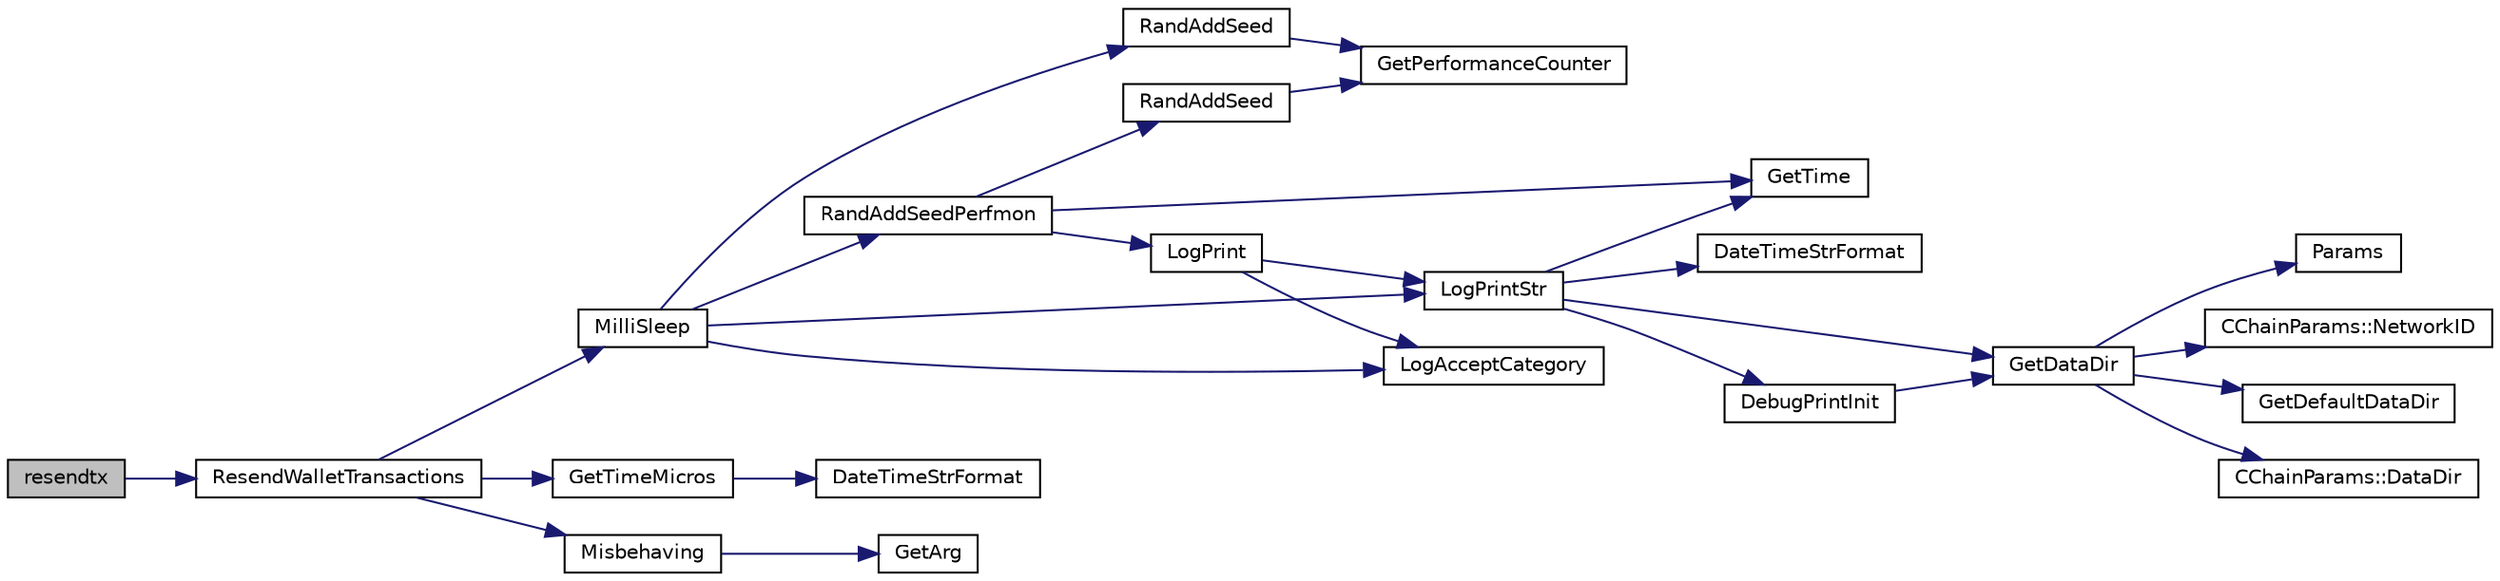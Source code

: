digraph "resendtx"
{
  edge [fontname="Helvetica",fontsize="10",labelfontname="Helvetica",labelfontsize="10"];
  node [fontname="Helvetica",fontsize="10",shape=record];
  rankdir="LR";
  Node1363 [label="resendtx",height=0.2,width=0.4,color="black", fillcolor="grey75", style="filled", fontcolor="black"];
  Node1363 -> Node1364 [color="midnightblue",fontsize="10",style="solid",fontname="Helvetica"];
  Node1364 [label="ResendWalletTransactions",height=0.2,width=0.4,color="black", fillcolor="white", style="filled",URL="$df/d0a/main_8cpp.html#ac15123f662a13528a4ef95ddbd952bee",tooltip="Ask wallets to resend their transactions. "];
  Node1364 -> Node1365 [color="midnightblue",fontsize="10",style="solid",fontname="Helvetica"];
  Node1365 [label="MilliSleep",height=0.2,width=0.4,color="black", fillcolor="white", style="filled",URL="$d8/d3c/util_8h.html#ac635182d3e845eda4af4fa5ab31609da"];
  Node1365 -> Node1366 [color="midnightblue",fontsize="10",style="solid",fontname="Helvetica"];
  Node1366 [label="RandAddSeed",height=0.2,width=0.4,color="black", fillcolor="white", style="filled",URL="$d8/d3c/util_8h.html#ab699fbdf803610a4e2060fd87787f7e0"];
  Node1366 -> Node1367 [color="midnightblue",fontsize="10",style="solid",fontname="Helvetica"];
  Node1367 [label="GetPerformanceCounter",height=0.2,width=0.4,color="black", fillcolor="white", style="filled",URL="$d8/d3c/util_8h.html#acd4d9988b9bb3f31fddf72a34b2bc37f"];
  Node1365 -> Node1368 [color="midnightblue",fontsize="10",style="solid",fontname="Helvetica"];
  Node1368 [label="RandAddSeedPerfmon",height=0.2,width=0.4,color="black", fillcolor="white", style="filled",URL="$d8/d3c/util_8h.html#a786af12a87491f8dc24351d93b9833b6"];
  Node1368 -> Node1369 [color="midnightblue",fontsize="10",style="solid",fontname="Helvetica"];
  Node1369 [label="RandAddSeed",height=0.2,width=0.4,color="black", fillcolor="white", style="filled",URL="$df/d2d/util_8cpp.html#ab699fbdf803610a4e2060fd87787f7e0"];
  Node1369 -> Node1367 [color="midnightblue",fontsize="10",style="solid",fontname="Helvetica"];
  Node1368 -> Node1370 [color="midnightblue",fontsize="10",style="solid",fontname="Helvetica"];
  Node1370 [label="GetTime",height=0.2,width=0.4,color="black", fillcolor="white", style="filled",URL="$df/d2d/util_8cpp.html#a46fac5fba8ba905b5f9acb364f5d8c6f"];
  Node1368 -> Node1371 [color="midnightblue",fontsize="10",style="solid",fontname="Helvetica"];
  Node1371 [label="LogPrint",height=0.2,width=0.4,color="black", fillcolor="white", style="filled",URL="$d8/d3c/util_8h.html#aab1f837a2366f424bdc996fdf6352171"];
  Node1371 -> Node1372 [color="midnightblue",fontsize="10",style="solid",fontname="Helvetica"];
  Node1372 [label="LogAcceptCategory",height=0.2,width=0.4,color="black", fillcolor="white", style="filled",URL="$d8/d3c/util_8h.html#a343d2a13efe00125f78d25dafb0a8d98"];
  Node1371 -> Node1373 [color="midnightblue",fontsize="10",style="solid",fontname="Helvetica"];
  Node1373 [label="LogPrintStr",height=0.2,width=0.4,color="black", fillcolor="white", style="filled",URL="$d8/d3c/util_8h.html#afd4c3002b2797c0560adddb6af3ca1da"];
  Node1373 -> Node1374 [color="midnightblue",fontsize="10",style="solid",fontname="Helvetica"];
  Node1374 [label="DebugPrintInit",height=0.2,width=0.4,color="black", fillcolor="white", style="filled",URL="$df/d2d/util_8cpp.html#a751ff5f21d880737811136b5e0bcea12"];
  Node1374 -> Node1375 [color="midnightblue",fontsize="10",style="solid",fontname="Helvetica"];
  Node1375 [label="GetDataDir",height=0.2,width=0.4,color="black", fillcolor="white", style="filled",URL="$df/d2d/util_8cpp.html#ab83866a054745d4b30a3948a1b44beba"];
  Node1375 -> Node1376 [color="midnightblue",fontsize="10",style="solid",fontname="Helvetica"];
  Node1376 [label="Params",height=0.2,width=0.4,color="black", fillcolor="white", style="filled",URL="$df/dbf/chainparams_8cpp.html#ace5c5b706d71a324a417dd2db394fd4a",tooltip="Return the currently selected parameters. "];
  Node1375 -> Node1377 [color="midnightblue",fontsize="10",style="solid",fontname="Helvetica"];
  Node1377 [label="CChainParams::NetworkID",height=0.2,width=0.4,color="black", fillcolor="white", style="filled",URL="$d1/d4f/class_c_chain_params.html#a90dc493ec0c0325c98c3ac06eb99862b"];
  Node1375 -> Node1378 [color="midnightblue",fontsize="10",style="solid",fontname="Helvetica"];
  Node1378 [label="GetDefaultDataDir",height=0.2,width=0.4,color="black", fillcolor="white", style="filled",URL="$df/d2d/util_8cpp.html#ab272995de020a3bcbf743be630e485c6"];
  Node1375 -> Node1379 [color="midnightblue",fontsize="10",style="solid",fontname="Helvetica"];
  Node1379 [label="CChainParams::DataDir",height=0.2,width=0.4,color="black", fillcolor="white", style="filled",URL="$d1/d4f/class_c_chain_params.html#a959488b5d8e6fe62857940b831d73a78"];
  Node1373 -> Node1375 [color="midnightblue",fontsize="10",style="solid",fontname="Helvetica"];
  Node1373 -> Node1380 [color="midnightblue",fontsize="10",style="solid",fontname="Helvetica"];
  Node1380 [label="DateTimeStrFormat",height=0.2,width=0.4,color="black", fillcolor="white", style="filled",URL="$df/d2d/util_8cpp.html#a749bc6776c8ec72d7c5e4dea56aee415"];
  Node1373 -> Node1370 [color="midnightblue",fontsize="10",style="solid",fontname="Helvetica"];
  Node1365 -> Node1372 [color="midnightblue",fontsize="10",style="solid",fontname="Helvetica"];
  Node1365 -> Node1373 [color="midnightblue",fontsize="10",style="solid",fontname="Helvetica"];
  Node1364 -> Node1381 [color="midnightblue",fontsize="10",style="solid",fontname="Helvetica"];
  Node1381 [label="GetTimeMicros",height=0.2,width=0.4,color="black", fillcolor="white", style="filled",URL="$d8/d3c/util_8h.html#a0c5a06b50cd805b1923552114494c029"];
  Node1381 -> Node1382 [color="midnightblue",fontsize="10",style="solid",fontname="Helvetica"];
  Node1382 [label="DateTimeStrFormat",height=0.2,width=0.4,color="black", fillcolor="white", style="filled",URL="$d8/d3c/util_8h.html#a749bc6776c8ec72d7c5e4dea56aee415"];
  Node1364 -> Node1383 [color="midnightblue",fontsize="10",style="solid",fontname="Helvetica"];
  Node1383 [label="Misbehaving",height=0.2,width=0.4,color="black", fillcolor="white", style="filled",URL="$df/d0a/main_8cpp.html#a387fdffa0ff52dde6b7d1c2991a9bdac",tooltip="Increase a node&#39;s misbehavior score. "];
  Node1383 -> Node1384 [color="midnightblue",fontsize="10",style="solid",fontname="Helvetica"];
  Node1384 [label="GetArg",height=0.2,width=0.4,color="black", fillcolor="white", style="filled",URL="$df/d2d/util_8cpp.html#a24f685720bf40370e5bd2a192ad50cd8",tooltip="Return string argument or default value. "];
}
